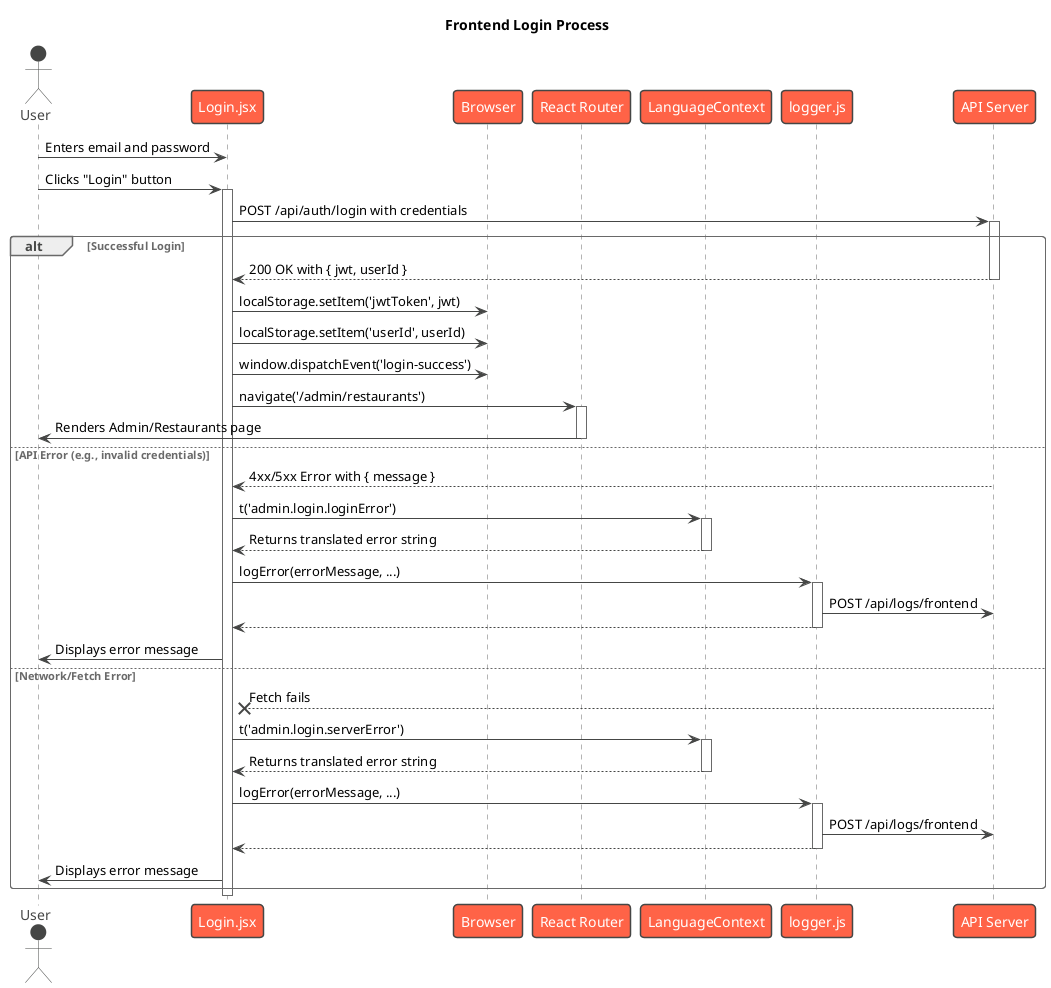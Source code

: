 @startuml
!theme vibrant
title Frontend Login Process

actor User

participant "Login.jsx" as Login
participant "Browser" as Browser
participant "React Router" as Router
participant "LanguageContext" as Lang
participant "logger.js" as Logger
participant "API Server" as API

User -> Login: Enters email and password
User -> Login: Clicks "Login" button
activate Login

Login -> API: POST /api/auth/login with credentials
activate API

alt Successful Login

    API --> Login: 200 OK with { jwt, userId }
    deactivate API

    Login -> Browser: localStorage.setItem('jwtToken', jwt)
    Login -> Browser: localStorage.setItem('userId', userId)

    Login -> Browser: window.dispatchEvent('login-success')

    Login -> Router: navigate('/admin/restaurants')
    activate Router
    Router -> User: Renders Admin/Restaurants page
    deactivate Router

else API Error (e.g., invalid credentials)

    API --> Login: 4xx/5xx Error with { message }
    deactivate API

    Login -> Lang: t('admin.login.loginError')
    activate Lang
    Lang --> Login: Returns translated error string
    deactivate Lang

    Login -> Logger: logError(errorMessage, ...)
    activate Logger
    Logger -> API: POST /api/logs/frontend
    Logger --> Login
    deactivate Logger

    Login -> User: Displays error message

else Network/Fetch Error

    API --x Login: Fetch fails
    deactivate API

    Login -> Lang: t('admin.login.serverError')
    activate Lang
    Lang --> Login: Returns translated error string
    deactivate Lang

    Login -> Logger: logError(errorMessage, ...)
    activate Logger
    Logger -> API: POST /api/logs/frontend
    Logger --> Login
    deactivate Logger

    Login -> User: Displays error message

end

deactivate Login

@enduml
